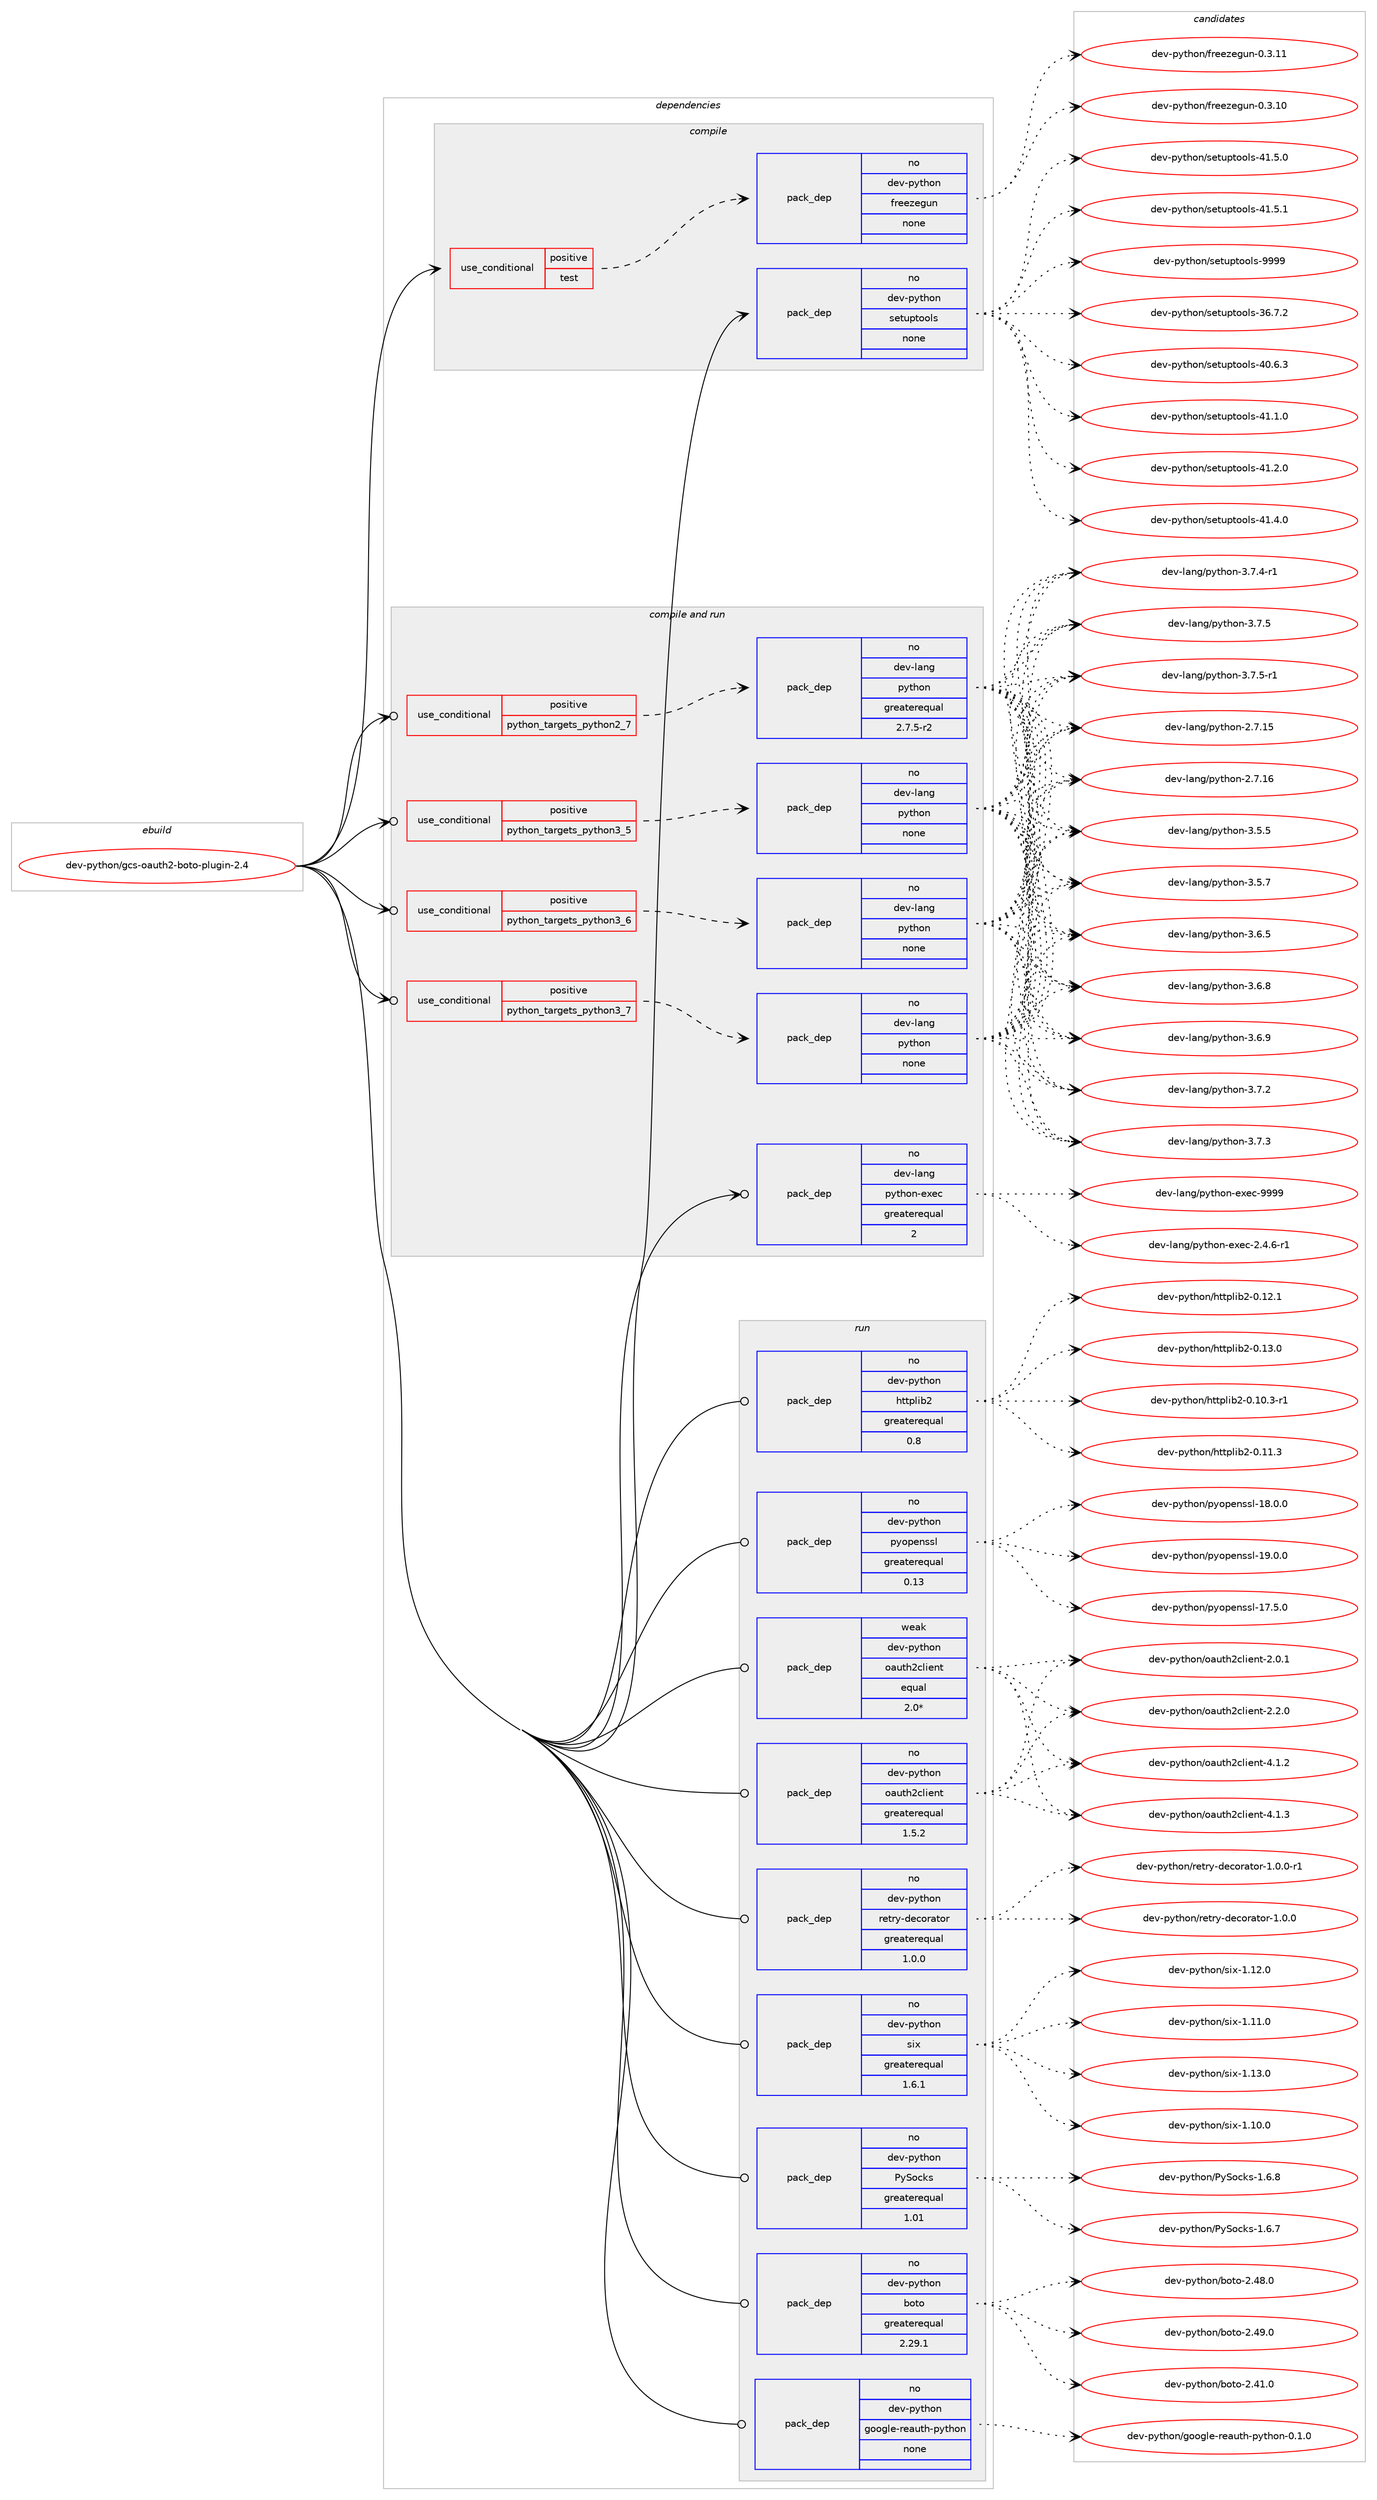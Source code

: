 digraph prolog {

# *************
# Graph options
# *************

newrank=true;
concentrate=true;
compound=true;
graph [rankdir=LR,fontname=Helvetica,fontsize=10,ranksep=1.5];#, ranksep=2.5, nodesep=0.2];
edge  [arrowhead=vee];
node  [fontname=Helvetica,fontsize=10];

# **********
# The ebuild
# **********

subgraph cluster_leftcol {
color=gray;
rank=same;
label=<<i>ebuild</i>>;
id [label="dev-python/gcs-oauth2-boto-plugin-2.4", color=red, width=4, href="../dev-python/gcs-oauth2-boto-plugin-2.4.svg"];
}

# ****************
# The dependencies
# ****************

subgraph cluster_midcol {
color=gray;
label=<<i>dependencies</i>>;
subgraph cluster_compile {
fillcolor="#eeeeee";
style=filled;
label=<<i>compile</i>>;
subgraph cond139897 {
dependency606274 [label=<<TABLE BORDER="0" CELLBORDER="1" CELLSPACING="0" CELLPADDING="4"><TR><TD ROWSPAN="3" CELLPADDING="10">use_conditional</TD></TR><TR><TD>positive</TD></TR><TR><TD>test</TD></TR></TABLE>>, shape=none, color=red];
subgraph pack454580 {
dependency606275 [label=<<TABLE BORDER="0" CELLBORDER="1" CELLSPACING="0" CELLPADDING="4" WIDTH="220"><TR><TD ROWSPAN="6" CELLPADDING="30">pack_dep</TD></TR><TR><TD WIDTH="110">no</TD></TR><TR><TD>dev-python</TD></TR><TR><TD>freezegun</TD></TR><TR><TD>none</TD></TR><TR><TD></TD></TR></TABLE>>, shape=none, color=blue];
}
dependency606274:e -> dependency606275:w [weight=20,style="dashed",arrowhead="vee"];
}
id:e -> dependency606274:w [weight=20,style="solid",arrowhead="vee"];
subgraph pack454581 {
dependency606276 [label=<<TABLE BORDER="0" CELLBORDER="1" CELLSPACING="0" CELLPADDING="4" WIDTH="220"><TR><TD ROWSPAN="6" CELLPADDING="30">pack_dep</TD></TR><TR><TD WIDTH="110">no</TD></TR><TR><TD>dev-python</TD></TR><TR><TD>setuptools</TD></TR><TR><TD>none</TD></TR><TR><TD></TD></TR></TABLE>>, shape=none, color=blue];
}
id:e -> dependency606276:w [weight=20,style="solid",arrowhead="vee"];
}
subgraph cluster_compileandrun {
fillcolor="#eeeeee";
style=filled;
label=<<i>compile and run</i>>;
subgraph cond139898 {
dependency606277 [label=<<TABLE BORDER="0" CELLBORDER="1" CELLSPACING="0" CELLPADDING="4"><TR><TD ROWSPAN="3" CELLPADDING="10">use_conditional</TD></TR><TR><TD>positive</TD></TR><TR><TD>python_targets_python2_7</TD></TR></TABLE>>, shape=none, color=red];
subgraph pack454582 {
dependency606278 [label=<<TABLE BORDER="0" CELLBORDER="1" CELLSPACING="0" CELLPADDING="4" WIDTH="220"><TR><TD ROWSPAN="6" CELLPADDING="30">pack_dep</TD></TR><TR><TD WIDTH="110">no</TD></TR><TR><TD>dev-lang</TD></TR><TR><TD>python</TD></TR><TR><TD>greaterequal</TD></TR><TR><TD>2.7.5-r2</TD></TR></TABLE>>, shape=none, color=blue];
}
dependency606277:e -> dependency606278:w [weight=20,style="dashed",arrowhead="vee"];
}
id:e -> dependency606277:w [weight=20,style="solid",arrowhead="odotvee"];
subgraph cond139899 {
dependency606279 [label=<<TABLE BORDER="0" CELLBORDER="1" CELLSPACING="0" CELLPADDING="4"><TR><TD ROWSPAN="3" CELLPADDING="10">use_conditional</TD></TR><TR><TD>positive</TD></TR><TR><TD>python_targets_python3_5</TD></TR></TABLE>>, shape=none, color=red];
subgraph pack454583 {
dependency606280 [label=<<TABLE BORDER="0" CELLBORDER="1" CELLSPACING="0" CELLPADDING="4" WIDTH="220"><TR><TD ROWSPAN="6" CELLPADDING="30">pack_dep</TD></TR><TR><TD WIDTH="110">no</TD></TR><TR><TD>dev-lang</TD></TR><TR><TD>python</TD></TR><TR><TD>none</TD></TR><TR><TD></TD></TR></TABLE>>, shape=none, color=blue];
}
dependency606279:e -> dependency606280:w [weight=20,style="dashed",arrowhead="vee"];
}
id:e -> dependency606279:w [weight=20,style="solid",arrowhead="odotvee"];
subgraph cond139900 {
dependency606281 [label=<<TABLE BORDER="0" CELLBORDER="1" CELLSPACING="0" CELLPADDING="4"><TR><TD ROWSPAN="3" CELLPADDING="10">use_conditional</TD></TR><TR><TD>positive</TD></TR><TR><TD>python_targets_python3_6</TD></TR></TABLE>>, shape=none, color=red];
subgraph pack454584 {
dependency606282 [label=<<TABLE BORDER="0" CELLBORDER="1" CELLSPACING="0" CELLPADDING="4" WIDTH="220"><TR><TD ROWSPAN="6" CELLPADDING="30">pack_dep</TD></TR><TR><TD WIDTH="110">no</TD></TR><TR><TD>dev-lang</TD></TR><TR><TD>python</TD></TR><TR><TD>none</TD></TR><TR><TD></TD></TR></TABLE>>, shape=none, color=blue];
}
dependency606281:e -> dependency606282:w [weight=20,style="dashed",arrowhead="vee"];
}
id:e -> dependency606281:w [weight=20,style="solid",arrowhead="odotvee"];
subgraph cond139901 {
dependency606283 [label=<<TABLE BORDER="0" CELLBORDER="1" CELLSPACING="0" CELLPADDING="4"><TR><TD ROWSPAN="3" CELLPADDING="10">use_conditional</TD></TR><TR><TD>positive</TD></TR><TR><TD>python_targets_python3_7</TD></TR></TABLE>>, shape=none, color=red];
subgraph pack454585 {
dependency606284 [label=<<TABLE BORDER="0" CELLBORDER="1" CELLSPACING="0" CELLPADDING="4" WIDTH="220"><TR><TD ROWSPAN="6" CELLPADDING="30">pack_dep</TD></TR><TR><TD WIDTH="110">no</TD></TR><TR><TD>dev-lang</TD></TR><TR><TD>python</TD></TR><TR><TD>none</TD></TR><TR><TD></TD></TR></TABLE>>, shape=none, color=blue];
}
dependency606283:e -> dependency606284:w [weight=20,style="dashed",arrowhead="vee"];
}
id:e -> dependency606283:w [weight=20,style="solid",arrowhead="odotvee"];
subgraph pack454586 {
dependency606285 [label=<<TABLE BORDER="0" CELLBORDER="1" CELLSPACING="0" CELLPADDING="4" WIDTH="220"><TR><TD ROWSPAN="6" CELLPADDING="30">pack_dep</TD></TR><TR><TD WIDTH="110">no</TD></TR><TR><TD>dev-lang</TD></TR><TR><TD>python-exec</TD></TR><TR><TD>greaterequal</TD></TR><TR><TD>2</TD></TR></TABLE>>, shape=none, color=blue];
}
id:e -> dependency606285:w [weight=20,style="solid",arrowhead="odotvee"];
}
subgraph cluster_run {
fillcolor="#eeeeee";
style=filled;
label=<<i>run</i>>;
subgraph pack454587 {
dependency606286 [label=<<TABLE BORDER="0" CELLBORDER="1" CELLSPACING="0" CELLPADDING="4" WIDTH="220"><TR><TD ROWSPAN="6" CELLPADDING="30">pack_dep</TD></TR><TR><TD WIDTH="110">no</TD></TR><TR><TD>dev-python</TD></TR><TR><TD>PySocks</TD></TR><TR><TD>greaterequal</TD></TR><TR><TD>1.01</TD></TR></TABLE>>, shape=none, color=blue];
}
id:e -> dependency606286:w [weight=20,style="solid",arrowhead="odot"];
subgraph pack454588 {
dependency606287 [label=<<TABLE BORDER="0" CELLBORDER="1" CELLSPACING="0" CELLPADDING="4" WIDTH="220"><TR><TD ROWSPAN="6" CELLPADDING="30">pack_dep</TD></TR><TR><TD WIDTH="110">no</TD></TR><TR><TD>dev-python</TD></TR><TR><TD>boto</TD></TR><TR><TD>greaterequal</TD></TR><TR><TD>2.29.1</TD></TR></TABLE>>, shape=none, color=blue];
}
id:e -> dependency606287:w [weight=20,style="solid",arrowhead="odot"];
subgraph pack454589 {
dependency606288 [label=<<TABLE BORDER="0" CELLBORDER="1" CELLSPACING="0" CELLPADDING="4" WIDTH="220"><TR><TD ROWSPAN="6" CELLPADDING="30">pack_dep</TD></TR><TR><TD WIDTH="110">no</TD></TR><TR><TD>dev-python</TD></TR><TR><TD>google-reauth-python</TD></TR><TR><TD>none</TD></TR><TR><TD></TD></TR></TABLE>>, shape=none, color=blue];
}
id:e -> dependency606288:w [weight=20,style="solid",arrowhead="odot"];
subgraph pack454590 {
dependency606289 [label=<<TABLE BORDER="0" CELLBORDER="1" CELLSPACING="0" CELLPADDING="4" WIDTH="220"><TR><TD ROWSPAN="6" CELLPADDING="30">pack_dep</TD></TR><TR><TD WIDTH="110">no</TD></TR><TR><TD>dev-python</TD></TR><TR><TD>httplib2</TD></TR><TR><TD>greaterequal</TD></TR><TR><TD>0.8</TD></TR></TABLE>>, shape=none, color=blue];
}
id:e -> dependency606289:w [weight=20,style="solid",arrowhead="odot"];
subgraph pack454591 {
dependency606290 [label=<<TABLE BORDER="0" CELLBORDER="1" CELLSPACING="0" CELLPADDING="4" WIDTH="220"><TR><TD ROWSPAN="6" CELLPADDING="30">pack_dep</TD></TR><TR><TD WIDTH="110">no</TD></TR><TR><TD>dev-python</TD></TR><TR><TD>oauth2client</TD></TR><TR><TD>greaterequal</TD></TR><TR><TD>1.5.2</TD></TR></TABLE>>, shape=none, color=blue];
}
id:e -> dependency606290:w [weight=20,style="solid",arrowhead="odot"];
subgraph pack454592 {
dependency606291 [label=<<TABLE BORDER="0" CELLBORDER="1" CELLSPACING="0" CELLPADDING="4" WIDTH="220"><TR><TD ROWSPAN="6" CELLPADDING="30">pack_dep</TD></TR><TR><TD WIDTH="110">no</TD></TR><TR><TD>dev-python</TD></TR><TR><TD>pyopenssl</TD></TR><TR><TD>greaterequal</TD></TR><TR><TD>0.13</TD></TR></TABLE>>, shape=none, color=blue];
}
id:e -> dependency606291:w [weight=20,style="solid",arrowhead="odot"];
subgraph pack454593 {
dependency606292 [label=<<TABLE BORDER="0" CELLBORDER="1" CELLSPACING="0" CELLPADDING="4" WIDTH="220"><TR><TD ROWSPAN="6" CELLPADDING="30">pack_dep</TD></TR><TR><TD WIDTH="110">no</TD></TR><TR><TD>dev-python</TD></TR><TR><TD>retry-decorator</TD></TR><TR><TD>greaterequal</TD></TR><TR><TD>1.0.0</TD></TR></TABLE>>, shape=none, color=blue];
}
id:e -> dependency606292:w [weight=20,style="solid",arrowhead="odot"];
subgraph pack454594 {
dependency606293 [label=<<TABLE BORDER="0" CELLBORDER="1" CELLSPACING="0" CELLPADDING="4" WIDTH="220"><TR><TD ROWSPAN="6" CELLPADDING="30">pack_dep</TD></TR><TR><TD WIDTH="110">no</TD></TR><TR><TD>dev-python</TD></TR><TR><TD>six</TD></TR><TR><TD>greaterequal</TD></TR><TR><TD>1.6.1</TD></TR></TABLE>>, shape=none, color=blue];
}
id:e -> dependency606293:w [weight=20,style="solid",arrowhead="odot"];
subgraph pack454595 {
dependency606294 [label=<<TABLE BORDER="0" CELLBORDER="1" CELLSPACING="0" CELLPADDING="4" WIDTH="220"><TR><TD ROWSPAN="6" CELLPADDING="30">pack_dep</TD></TR><TR><TD WIDTH="110">weak</TD></TR><TR><TD>dev-python</TD></TR><TR><TD>oauth2client</TD></TR><TR><TD>equal</TD></TR><TR><TD>2.0*</TD></TR></TABLE>>, shape=none, color=blue];
}
id:e -> dependency606294:w [weight=20,style="solid",arrowhead="odot"];
}
}

# **************
# The candidates
# **************

subgraph cluster_choices {
rank=same;
color=gray;
label=<<i>candidates</i>>;

subgraph choice454580 {
color=black;
nodesep=1;
choice100101118451121211161041111104710211410110112210110311711045484651464948 [label="dev-python/freezegun-0.3.10", color=red, width=4,href="../dev-python/freezegun-0.3.10.svg"];
choice100101118451121211161041111104710211410110112210110311711045484651464949 [label="dev-python/freezegun-0.3.11", color=red, width=4,href="../dev-python/freezegun-0.3.11.svg"];
dependency606275:e -> choice100101118451121211161041111104710211410110112210110311711045484651464948:w [style=dotted,weight="100"];
dependency606275:e -> choice100101118451121211161041111104710211410110112210110311711045484651464949:w [style=dotted,weight="100"];
}
subgraph choice454581 {
color=black;
nodesep=1;
choice100101118451121211161041111104711510111611711211611111110811545515446554650 [label="dev-python/setuptools-36.7.2", color=red, width=4,href="../dev-python/setuptools-36.7.2.svg"];
choice100101118451121211161041111104711510111611711211611111110811545524846544651 [label="dev-python/setuptools-40.6.3", color=red, width=4,href="../dev-python/setuptools-40.6.3.svg"];
choice100101118451121211161041111104711510111611711211611111110811545524946494648 [label="dev-python/setuptools-41.1.0", color=red, width=4,href="../dev-python/setuptools-41.1.0.svg"];
choice100101118451121211161041111104711510111611711211611111110811545524946504648 [label="dev-python/setuptools-41.2.0", color=red, width=4,href="../dev-python/setuptools-41.2.0.svg"];
choice100101118451121211161041111104711510111611711211611111110811545524946524648 [label="dev-python/setuptools-41.4.0", color=red, width=4,href="../dev-python/setuptools-41.4.0.svg"];
choice100101118451121211161041111104711510111611711211611111110811545524946534648 [label="dev-python/setuptools-41.5.0", color=red, width=4,href="../dev-python/setuptools-41.5.0.svg"];
choice100101118451121211161041111104711510111611711211611111110811545524946534649 [label="dev-python/setuptools-41.5.1", color=red, width=4,href="../dev-python/setuptools-41.5.1.svg"];
choice10010111845112121116104111110471151011161171121161111111081154557575757 [label="dev-python/setuptools-9999", color=red, width=4,href="../dev-python/setuptools-9999.svg"];
dependency606276:e -> choice100101118451121211161041111104711510111611711211611111110811545515446554650:w [style=dotted,weight="100"];
dependency606276:e -> choice100101118451121211161041111104711510111611711211611111110811545524846544651:w [style=dotted,weight="100"];
dependency606276:e -> choice100101118451121211161041111104711510111611711211611111110811545524946494648:w [style=dotted,weight="100"];
dependency606276:e -> choice100101118451121211161041111104711510111611711211611111110811545524946504648:w [style=dotted,weight="100"];
dependency606276:e -> choice100101118451121211161041111104711510111611711211611111110811545524946524648:w [style=dotted,weight="100"];
dependency606276:e -> choice100101118451121211161041111104711510111611711211611111110811545524946534648:w [style=dotted,weight="100"];
dependency606276:e -> choice100101118451121211161041111104711510111611711211611111110811545524946534649:w [style=dotted,weight="100"];
dependency606276:e -> choice10010111845112121116104111110471151011161171121161111111081154557575757:w [style=dotted,weight="100"];
}
subgraph choice454582 {
color=black;
nodesep=1;
choice10010111845108971101034711212111610411111045504655464953 [label="dev-lang/python-2.7.15", color=red, width=4,href="../dev-lang/python-2.7.15.svg"];
choice10010111845108971101034711212111610411111045504655464954 [label="dev-lang/python-2.7.16", color=red, width=4,href="../dev-lang/python-2.7.16.svg"];
choice100101118451089711010347112121116104111110455146534653 [label="dev-lang/python-3.5.5", color=red, width=4,href="../dev-lang/python-3.5.5.svg"];
choice100101118451089711010347112121116104111110455146534655 [label="dev-lang/python-3.5.7", color=red, width=4,href="../dev-lang/python-3.5.7.svg"];
choice100101118451089711010347112121116104111110455146544653 [label="dev-lang/python-3.6.5", color=red, width=4,href="../dev-lang/python-3.6.5.svg"];
choice100101118451089711010347112121116104111110455146544656 [label="dev-lang/python-3.6.8", color=red, width=4,href="../dev-lang/python-3.6.8.svg"];
choice100101118451089711010347112121116104111110455146544657 [label="dev-lang/python-3.6.9", color=red, width=4,href="../dev-lang/python-3.6.9.svg"];
choice100101118451089711010347112121116104111110455146554650 [label="dev-lang/python-3.7.2", color=red, width=4,href="../dev-lang/python-3.7.2.svg"];
choice100101118451089711010347112121116104111110455146554651 [label="dev-lang/python-3.7.3", color=red, width=4,href="../dev-lang/python-3.7.3.svg"];
choice1001011184510897110103471121211161041111104551465546524511449 [label="dev-lang/python-3.7.4-r1", color=red, width=4,href="../dev-lang/python-3.7.4-r1.svg"];
choice100101118451089711010347112121116104111110455146554653 [label="dev-lang/python-3.7.5", color=red, width=4,href="../dev-lang/python-3.7.5.svg"];
choice1001011184510897110103471121211161041111104551465546534511449 [label="dev-lang/python-3.7.5-r1", color=red, width=4,href="../dev-lang/python-3.7.5-r1.svg"];
dependency606278:e -> choice10010111845108971101034711212111610411111045504655464953:w [style=dotted,weight="100"];
dependency606278:e -> choice10010111845108971101034711212111610411111045504655464954:w [style=dotted,weight="100"];
dependency606278:e -> choice100101118451089711010347112121116104111110455146534653:w [style=dotted,weight="100"];
dependency606278:e -> choice100101118451089711010347112121116104111110455146534655:w [style=dotted,weight="100"];
dependency606278:e -> choice100101118451089711010347112121116104111110455146544653:w [style=dotted,weight="100"];
dependency606278:e -> choice100101118451089711010347112121116104111110455146544656:w [style=dotted,weight="100"];
dependency606278:e -> choice100101118451089711010347112121116104111110455146544657:w [style=dotted,weight="100"];
dependency606278:e -> choice100101118451089711010347112121116104111110455146554650:w [style=dotted,weight="100"];
dependency606278:e -> choice100101118451089711010347112121116104111110455146554651:w [style=dotted,weight="100"];
dependency606278:e -> choice1001011184510897110103471121211161041111104551465546524511449:w [style=dotted,weight="100"];
dependency606278:e -> choice100101118451089711010347112121116104111110455146554653:w [style=dotted,weight="100"];
dependency606278:e -> choice1001011184510897110103471121211161041111104551465546534511449:w [style=dotted,weight="100"];
}
subgraph choice454583 {
color=black;
nodesep=1;
choice10010111845108971101034711212111610411111045504655464953 [label="dev-lang/python-2.7.15", color=red, width=4,href="../dev-lang/python-2.7.15.svg"];
choice10010111845108971101034711212111610411111045504655464954 [label="dev-lang/python-2.7.16", color=red, width=4,href="../dev-lang/python-2.7.16.svg"];
choice100101118451089711010347112121116104111110455146534653 [label="dev-lang/python-3.5.5", color=red, width=4,href="../dev-lang/python-3.5.5.svg"];
choice100101118451089711010347112121116104111110455146534655 [label="dev-lang/python-3.5.7", color=red, width=4,href="../dev-lang/python-3.5.7.svg"];
choice100101118451089711010347112121116104111110455146544653 [label="dev-lang/python-3.6.5", color=red, width=4,href="../dev-lang/python-3.6.5.svg"];
choice100101118451089711010347112121116104111110455146544656 [label="dev-lang/python-3.6.8", color=red, width=4,href="../dev-lang/python-3.6.8.svg"];
choice100101118451089711010347112121116104111110455146544657 [label="dev-lang/python-3.6.9", color=red, width=4,href="../dev-lang/python-3.6.9.svg"];
choice100101118451089711010347112121116104111110455146554650 [label="dev-lang/python-3.7.2", color=red, width=4,href="../dev-lang/python-3.7.2.svg"];
choice100101118451089711010347112121116104111110455146554651 [label="dev-lang/python-3.7.3", color=red, width=4,href="../dev-lang/python-3.7.3.svg"];
choice1001011184510897110103471121211161041111104551465546524511449 [label="dev-lang/python-3.7.4-r1", color=red, width=4,href="../dev-lang/python-3.7.4-r1.svg"];
choice100101118451089711010347112121116104111110455146554653 [label="dev-lang/python-3.7.5", color=red, width=4,href="../dev-lang/python-3.7.5.svg"];
choice1001011184510897110103471121211161041111104551465546534511449 [label="dev-lang/python-3.7.5-r1", color=red, width=4,href="../dev-lang/python-3.7.5-r1.svg"];
dependency606280:e -> choice10010111845108971101034711212111610411111045504655464953:w [style=dotted,weight="100"];
dependency606280:e -> choice10010111845108971101034711212111610411111045504655464954:w [style=dotted,weight="100"];
dependency606280:e -> choice100101118451089711010347112121116104111110455146534653:w [style=dotted,weight="100"];
dependency606280:e -> choice100101118451089711010347112121116104111110455146534655:w [style=dotted,weight="100"];
dependency606280:e -> choice100101118451089711010347112121116104111110455146544653:w [style=dotted,weight="100"];
dependency606280:e -> choice100101118451089711010347112121116104111110455146544656:w [style=dotted,weight="100"];
dependency606280:e -> choice100101118451089711010347112121116104111110455146544657:w [style=dotted,weight="100"];
dependency606280:e -> choice100101118451089711010347112121116104111110455146554650:w [style=dotted,weight="100"];
dependency606280:e -> choice100101118451089711010347112121116104111110455146554651:w [style=dotted,weight="100"];
dependency606280:e -> choice1001011184510897110103471121211161041111104551465546524511449:w [style=dotted,weight="100"];
dependency606280:e -> choice100101118451089711010347112121116104111110455146554653:w [style=dotted,weight="100"];
dependency606280:e -> choice1001011184510897110103471121211161041111104551465546534511449:w [style=dotted,weight="100"];
}
subgraph choice454584 {
color=black;
nodesep=1;
choice10010111845108971101034711212111610411111045504655464953 [label="dev-lang/python-2.7.15", color=red, width=4,href="../dev-lang/python-2.7.15.svg"];
choice10010111845108971101034711212111610411111045504655464954 [label="dev-lang/python-2.7.16", color=red, width=4,href="../dev-lang/python-2.7.16.svg"];
choice100101118451089711010347112121116104111110455146534653 [label="dev-lang/python-3.5.5", color=red, width=4,href="../dev-lang/python-3.5.5.svg"];
choice100101118451089711010347112121116104111110455146534655 [label="dev-lang/python-3.5.7", color=red, width=4,href="../dev-lang/python-3.5.7.svg"];
choice100101118451089711010347112121116104111110455146544653 [label="dev-lang/python-3.6.5", color=red, width=4,href="../dev-lang/python-3.6.5.svg"];
choice100101118451089711010347112121116104111110455146544656 [label="dev-lang/python-3.6.8", color=red, width=4,href="../dev-lang/python-3.6.8.svg"];
choice100101118451089711010347112121116104111110455146544657 [label="dev-lang/python-3.6.9", color=red, width=4,href="../dev-lang/python-3.6.9.svg"];
choice100101118451089711010347112121116104111110455146554650 [label="dev-lang/python-3.7.2", color=red, width=4,href="../dev-lang/python-3.7.2.svg"];
choice100101118451089711010347112121116104111110455146554651 [label="dev-lang/python-3.7.3", color=red, width=4,href="../dev-lang/python-3.7.3.svg"];
choice1001011184510897110103471121211161041111104551465546524511449 [label="dev-lang/python-3.7.4-r1", color=red, width=4,href="../dev-lang/python-3.7.4-r1.svg"];
choice100101118451089711010347112121116104111110455146554653 [label="dev-lang/python-3.7.5", color=red, width=4,href="../dev-lang/python-3.7.5.svg"];
choice1001011184510897110103471121211161041111104551465546534511449 [label="dev-lang/python-3.7.5-r1", color=red, width=4,href="../dev-lang/python-3.7.5-r1.svg"];
dependency606282:e -> choice10010111845108971101034711212111610411111045504655464953:w [style=dotted,weight="100"];
dependency606282:e -> choice10010111845108971101034711212111610411111045504655464954:w [style=dotted,weight="100"];
dependency606282:e -> choice100101118451089711010347112121116104111110455146534653:w [style=dotted,weight="100"];
dependency606282:e -> choice100101118451089711010347112121116104111110455146534655:w [style=dotted,weight="100"];
dependency606282:e -> choice100101118451089711010347112121116104111110455146544653:w [style=dotted,weight="100"];
dependency606282:e -> choice100101118451089711010347112121116104111110455146544656:w [style=dotted,weight="100"];
dependency606282:e -> choice100101118451089711010347112121116104111110455146544657:w [style=dotted,weight="100"];
dependency606282:e -> choice100101118451089711010347112121116104111110455146554650:w [style=dotted,weight="100"];
dependency606282:e -> choice100101118451089711010347112121116104111110455146554651:w [style=dotted,weight="100"];
dependency606282:e -> choice1001011184510897110103471121211161041111104551465546524511449:w [style=dotted,weight="100"];
dependency606282:e -> choice100101118451089711010347112121116104111110455146554653:w [style=dotted,weight="100"];
dependency606282:e -> choice1001011184510897110103471121211161041111104551465546534511449:w [style=dotted,weight="100"];
}
subgraph choice454585 {
color=black;
nodesep=1;
choice10010111845108971101034711212111610411111045504655464953 [label="dev-lang/python-2.7.15", color=red, width=4,href="../dev-lang/python-2.7.15.svg"];
choice10010111845108971101034711212111610411111045504655464954 [label="dev-lang/python-2.7.16", color=red, width=4,href="../dev-lang/python-2.7.16.svg"];
choice100101118451089711010347112121116104111110455146534653 [label="dev-lang/python-3.5.5", color=red, width=4,href="../dev-lang/python-3.5.5.svg"];
choice100101118451089711010347112121116104111110455146534655 [label="dev-lang/python-3.5.7", color=red, width=4,href="../dev-lang/python-3.5.7.svg"];
choice100101118451089711010347112121116104111110455146544653 [label="dev-lang/python-3.6.5", color=red, width=4,href="../dev-lang/python-3.6.5.svg"];
choice100101118451089711010347112121116104111110455146544656 [label="dev-lang/python-3.6.8", color=red, width=4,href="../dev-lang/python-3.6.8.svg"];
choice100101118451089711010347112121116104111110455146544657 [label="dev-lang/python-3.6.9", color=red, width=4,href="../dev-lang/python-3.6.9.svg"];
choice100101118451089711010347112121116104111110455146554650 [label="dev-lang/python-3.7.2", color=red, width=4,href="../dev-lang/python-3.7.2.svg"];
choice100101118451089711010347112121116104111110455146554651 [label="dev-lang/python-3.7.3", color=red, width=4,href="../dev-lang/python-3.7.3.svg"];
choice1001011184510897110103471121211161041111104551465546524511449 [label="dev-lang/python-3.7.4-r1", color=red, width=4,href="../dev-lang/python-3.7.4-r1.svg"];
choice100101118451089711010347112121116104111110455146554653 [label="dev-lang/python-3.7.5", color=red, width=4,href="../dev-lang/python-3.7.5.svg"];
choice1001011184510897110103471121211161041111104551465546534511449 [label="dev-lang/python-3.7.5-r1", color=red, width=4,href="../dev-lang/python-3.7.5-r1.svg"];
dependency606284:e -> choice10010111845108971101034711212111610411111045504655464953:w [style=dotted,weight="100"];
dependency606284:e -> choice10010111845108971101034711212111610411111045504655464954:w [style=dotted,weight="100"];
dependency606284:e -> choice100101118451089711010347112121116104111110455146534653:w [style=dotted,weight="100"];
dependency606284:e -> choice100101118451089711010347112121116104111110455146534655:w [style=dotted,weight="100"];
dependency606284:e -> choice100101118451089711010347112121116104111110455146544653:w [style=dotted,weight="100"];
dependency606284:e -> choice100101118451089711010347112121116104111110455146544656:w [style=dotted,weight="100"];
dependency606284:e -> choice100101118451089711010347112121116104111110455146544657:w [style=dotted,weight="100"];
dependency606284:e -> choice100101118451089711010347112121116104111110455146554650:w [style=dotted,weight="100"];
dependency606284:e -> choice100101118451089711010347112121116104111110455146554651:w [style=dotted,weight="100"];
dependency606284:e -> choice1001011184510897110103471121211161041111104551465546524511449:w [style=dotted,weight="100"];
dependency606284:e -> choice100101118451089711010347112121116104111110455146554653:w [style=dotted,weight="100"];
dependency606284:e -> choice1001011184510897110103471121211161041111104551465546534511449:w [style=dotted,weight="100"];
}
subgraph choice454586 {
color=black;
nodesep=1;
choice10010111845108971101034711212111610411111045101120101994550465246544511449 [label="dev-lang/python-exec-2.4.6-r1", color=red, width=4,href="../dev-lang/python-exec-2.4.6-r1.svg"];
choice10010111845108971101034711212111610411111045101120101994557575757 [label="dev-lang/python-exec-9999", color=red, width=4,href="../dev-lang/python-exec-9999.svg"];
dependency606285:e -> choice10010111845108971101034711212111610411111045101120101994550465246544511449:w [style=dotted,weight="100"];
dependency606285:e -> choice10010111845108971101034711212111610411111045101120101994557575757:w [style=dotted,weight="100"];
}
subgraph choice454587 {
color=black;
nodesep=1;
choice1001011184511212111610411111047801218311199107115454946544655 [label="dev-python/PySocks-1.6.7", color=red, width=4,href="../dev-python/PySocks-1.6.7.svg"];
choice1001011184511212111610411111047801218311199107115454946544656 [label="dev-python/PySocks-1.6.8", color=red, width=4,href="../dev-python/PySocks-1.6.8.svg"];
dependency606286:e -> choice1001011184511212111610411111047801218311199107115454946544655:w [style=dotted,weight="100"];
dependency606286:e -> choice1001011184511212111610411111047801218311199107115454946544656:w [style=dotted,weight="100"];
}
subgraph choice454588 {
color=black;
nodesep=1;
choice10010111845112121116104111110479811111611145504652494648 [label="dev-python/boto-2.41.0", color=red, width=4,href="../dev-python/boto-2.41.0.svg"];
choice10010111845112121116104111110479811111611145504652564648 [label="dev-python/boto-2.48.0", color=red, width=4,href="../dev-python/boto-2.48.0.svg"];
choice10010111845112121116104111110479811111611145504652574648 [label="dev-python/boto-2.49.0", color=red, width=4,href="../dev-python/boto-2.49.0.svg"];
dependency606287:e -> choice10010111845112121116104111110479811111611145504652494648:w [style=dotted,weight="100"];
dependency606287:e -> choice10010111845112121116104111110479811111611145504652564648:w [style=dotted,weight="100"];
dependency606287:e -> choice10010111845112121116104111110479811111611145504652574648:w [style=dotted,weight="100"];
}
subgraph choice454589 {
color=black;
nodesep=1;
choice1001011184511212111610411111047103111111103108101451141019711711610445112121116104111110454846494648 [label="dev-python/google-reauth-python-0.1.0", color=red, width=4,href="../dev-python/google-reauth-python-0.1.0.svg"];
dependency606288:e -> choice1001011184511212111610411111047103111111103108101451141019711711610445112121116104111110454846494648:w [style=dotted,weight="100"];
}
subgraph choice454590 {
color=black;
nodesep=1;
choice10010111845112121116104111110471041161161121081059850454846494846514511449 [label="dev-python/httplib2-0.10.3-r1", color=red, width=4,href="../dev-python/httplib2-0.10.3-r1.svg"];
choice1001011184511212111610411111047104116116112108105985045484649494651 [label="dev-python/httplib2-0.11.3", color=red, width=4,href="../dev-python/httplib2-0.11.3.svg"];
choice1001011184511212111610411111047104116116112108105985045484649504649 [label="dev-python/httplib2-0.12.1", color=red, width=4,href="../dev-python/httplib2-0.12.1.svg"];
choice1001011184511212111610411111047104116116112108105985045484649514648 [label="dev-python/httplib2-0.13.0", color=red, width=4,href="../dev-python/httplib2-0.13.0.svg"];
dependency606289:e -> choice10010111845112121116104111110471041161161121081059850454846494846514511449:w [style=dotted,weight="100"];
dependency606289:e -> choice1001011184511212111610411111047104116116112108105985045484649494651:w [style=dotted,weight="100"];
dependency606289:e -> choice1001011184511212111610411111047104116116112108105985045484649504649:w [style=dotted,weight="100"];
dependency606289:e -> choice1001011184511212111610411111047104116116112108105985045484649514648:w [style=dotted,weight="100"];
}
subgraph choice454591 {
color=black;
nodesep=1;
choice1001011184511212111610411111047111971171161045099108105101110116455046484649 [label="dev-python/oauth2client-2.0.1", color=red, width=4,href="../dev-python/oauth2client-2.0.1.svg"];
choice1001011184511212111610411111047111971171161045099108105101110116455046504648 [label="dev-python/oauth2client-2.2.0", color=red, width=4,href="../dev-python/oauth2client-2.2.0.svg"];
choice1001011184511212111610411111047111971171161045099108105101110116455246494650 [label="dev-python/oauth2client-4.1.2", color=red, width=4,href="../dev-python/oauth2client-4.1.2.svg"];
choice1001011184511212111610411111047111971171161045099108105101110116455246494651 [label="dev-python/oauth2client-4.1.3", color=red, width=4,href="../dev-python/oauth2client-4.1.3.svg"];
dependency606290:e -> choice1001011184511212111610411111047111971171161045099108105101110116455046484649:w [style=dotted,weight="100"];
dependency606290:e -> choice1001011184511212111610411111047111971171161045099108105101110116455046504648:w [style=dotted,weight="100"];
dependency606290:e -> choice1001011184511212111610411111047111971171161045099108105101110116455246494650:w [style=dotted,weight="100"];
dependency606290:e -> choice1001011184511212111610411111047111971171161045099108105101110116455246494651:w [style=dotted,weight="100"];
}
subgraph choice454592 {
color=black;
nodesep=1;
choice100101118451121211161041111104711212111111210111011511510845495546534648 [label="dev-python/pyopenssl-17.5.0", color=red, width=4,href="../dev-python/pyopenssl-17.5.0.svg"];
choice100101118451121211161041111104711212111111210111011511510845495646484648 [label="dev-python/pyopenssl-18.0.0", color=red, width=4,href="../dev-python/pyopenssl-18.0.0.svg"];
choice100101118451121211161041111104711212111111210111011511510845495746484648 [label="dev-python/pyopenssl-19.0.0", color=red, width=4,href="../dev-python/pyopenssl-19.0.0.svg"];
dependency606291:e -> choice100101118451121211161041111104711212111111210111011511510845495546534648:w [style=dotted,weight="100"];
dependency606291:e -> choice100101118451121211161041111104711212111111210111011511510845495646484648:w [style=dotted,weight="100"];
dependency606291:e -> choice100101118451121211161041111104711212111111210111011511510845495746484648:w [style=dotted,weight="100"];
}
subgraph choice454593 {
color=black;
nodesep=1;
choice1001011184511212111610411111047114101116114121451001019911111497116111114454946484648 [label="dev-python/retry-decorator-1.0.0", color=red, width=4,href="../dev-python/retry-decorator-1.0.0.svg"];
choice10010111845112121116104111110471141011161141214510010199111114971161111144549464846484511449 [label="dev-python/retry-decorator-1.0.0-r1", color=red, width=4,href="../dev-python/retry-decorator-1.0.0-r1.svg"];
dependency606292:e -> choice1001011184511212111610411111047114101116114121451001019911111497116111114454946484648:w [style=dotted,weight="100"];
dependency606292:e -> choice10010111845112121116104111110471141011161141214510010199111114971161111144549464846484511449:w [style=dotted,weight="100"];
}
subgraph choice454594 {
color=black;
nodesep=1;
choice100101118451121211161041111104711510512045494649484648 [label="dev-python/six-1.10.0", color=red, width=4,href="../dev-python/six-1.10.0.svg"];
choice100101118451121211161041111104711510512045494649494648 [label="dev-python/six-1.11.0", color=red, width=4,href="../dev-python/six-1.11.0.svg"];
choice100101118451121211161041111104711510512045494649504648 [label="dev-python/six-1.12.0", color=red, width=4,href="../dev-python/six-1.12.0.svg"];
choice100101118451121211161041111104711510512045494649514648 [label="dev-python/six-1.13.0", color=red, width=4,href="../dev-python/six-1.13.0.svg"];
dependency606293:e -> choice100101118451121211161041111104711510512045494649484648:w [style=dotted,weight="100"];
dependency606293:e -> choice100101118451121211161041111104711510512045494649494648:w [style=dotted,weight="100"];
dependency606293:e -> choice100101118451121211161041111104711510512045494649504648:w [style=dotted,weight="100"];
dependency606293:e -> choice100101118451121211161041111104711510512045494649514648:w [style=dotted,weight="100"];
}
subgraph choice454595 {
color=black;
nodesep=1;
choice1001011184511212111610411111047111971171161045099108105101110116455046484649 [label="dev-python/oauth2client-2.0.1", color=red, width=4,href="../dev-python/oauth2client-2.0.1.svg"];
choice1001011184511212111610411111047111971171161045099108105101110116455046504648 [label="dev-python/oauth2client-2.2.0", color=red, width=4,href="../dev-python/oauth2client-2.2.0.svg"];
choice1001011184511212111610411111047111971171161045099108105101110116455246494650 [label="dev-python/oauth2client-4.1.2", color=red, width=4,href="../dev-python/oauth2client-4.1.2.svg"];
choice1001011184511212111610411111047111971171161045099108105101110116455246494651 [label="dev-python/oauth2client-4.1.3", color=red, width=4,href="../dev-python/oauth2client-4.1.3.svg"];
dependency606294:e -> choice1001011184511212111610411111047111971171161045099108105101110116455046484649:w [style=dotted,weight="100"];
dependency606294:e -> choice1001011184511212111610411111047111971171161045099108105101110116455046504648:w [style=dotted,weight="100"];
dependency606294:e -> choice1001011184511212111610411111047111971171161045099108105101110116455246494650:w [style=dotted,weight="100"];
dependency606294:e -> choice1001011184511212111610411111047111971171161045099108105101110116455246494651:w [style=dotted,weight="100"];
}
}

}
